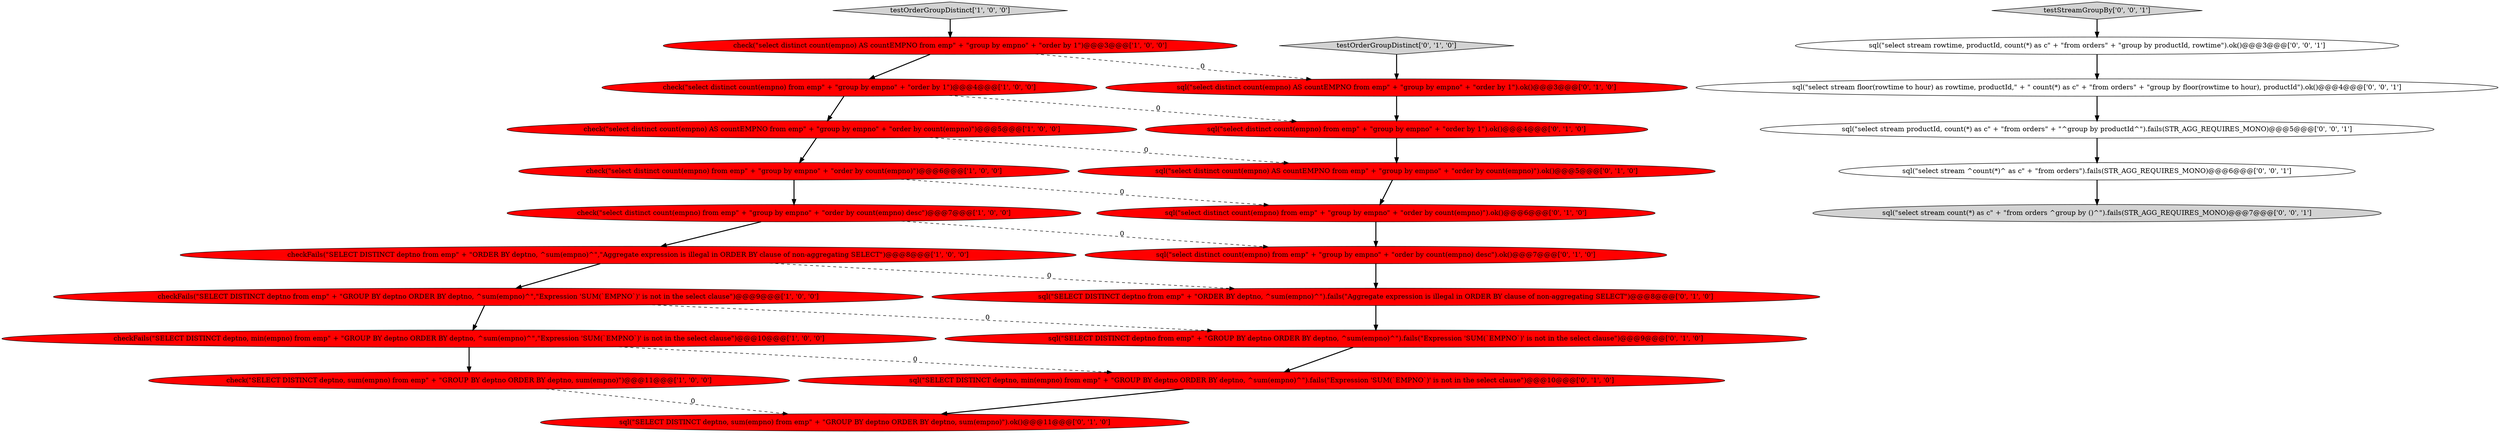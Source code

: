 digraph {
5 [style = filled, label = "check(\"SELECT DISTINCT deptno, sum(empno) from emp\" + \"GROUP BY deptno ORDER BY deptno, sum(empno)\")@@@11@@@['1', '0', '0']", fillcolor = red, shape = ellipse image = "AAA1AAABBB1BBB"];
7 [style = filled, label = "checkFails(\"SELECT DISTINCT deptno from emp\" + \"ORDER BY deptno, ^sum(empno)^\",\"Aggregate expression is illegal in ORDER BY clause of non-aggregating SELECT\")@@@8@@@['1', '0', '0']", fillcolor = red, shape = ellipse image = "AAA1AAABBB1BBB"];
20 [style = filled, label = "sql(\"select stream floor(rowtime to hour) as rowtime, productId,\" + \" count(*) as c\" + \"from orders\" + \"group by floor(rowtime to hour), productId\").ok()@@@4@@@['0', '0', '1']", fillcolor = white, shape = ellipse image = "AAA0AAABBB3BBB"];
14 [style = filled, label = "sql(\"SELECT DISTINCT deptno from emp\" + \"GROUP BY deptno ORDER BY deptno, ^sum(empno)^\").fails(\"Expression 'SUM\(`EMPNO`\)' is not in the select clause\")@@@9@@@['0', '1', '0']", fillcolor = red, shape = ellipse image = "AAA1AAABBB2BBB"];
3 [style = filled, label = "testOrderGroupDistinct['1', '0', '0']", fillcolor = lightgray, shape = diamond image = "AAA0AAABBB1BBB"];
12 [style = filled, label = "sql(\"SELECT DISTINCT deptno, min(empno) from emp\" + \"GROUP BY deptno ORDER BY deptno, ^sum(empno)^\").fails(\"Expression 'SUM\(`EMPNO`\)' is not in the select clause\")@@@10@@@['0', '1', '0']", fillcolor = red, shape = ellipse image = "AAA1AAABBB2BBB"];
4 [style = filled, label = "check(\"select distinct count(empno) AS countEMPNO from emp\" + \"group by empno\" + \"order by 1\")@@@3@@@['1', '0', '0']", fillcolor = red, shape = ellipse image = "AAA1AAABBB1BBB"];
0 [style = filled, label = "checkFails(\"SELECT DISTINCT deptno, min(empno) from emp\" + \"GROUP BY deptno ORDER BY deptno, ^sum(empno)^\",\"Expression 'SUM\(`EMPNO`\)' is not in the select clause\")@@@10@@@['1', '0', '0']", fillcolor = red, shape = ellipse image = "AAA1AAABBB1BBB"];
10 [style = filled, label = "sql(\"select distinct count(empno) AS countEMPNO from emp\" + \"group by empno\" + \"order by 1\").ok()@@@3@@@['0', '1', '0']", fillcolor = red, shape = ellipse image = "AAA1AAABBB2BBB"];
21 [style = filled, label = "sql(\"select stream rowtime, productId, count(*) as c\" + \"from orders\" + \"group by productId, rowtime\").ok()@@@3@@@['0', '0', '1']", fillcolor = white, shape = ellipse image = "AAA0AAABBB3BBB"];
15 [style = filled, label = "sql(\"select distinct count(empno) AS countEMPNO from emp\" + \"group by empno\" + \"order by count(empno)\").ok()@@@5@@@['0', '1', '0']", fillcolor = red, shape = ellipse image = "AAA1AAABBB2BBB"];
2 [style = filled, label = "check(\"select distinct count(empno) from emp\" + \"group by empno\" + \"order by count(empno)\")@@@6@@@['1', '0', '0']", fillcolor = red, shape = ellipse image = "AAA1AAABBB1BBB"];
25 [style = filled, label = "sql(\"select stream ^count(*)^ as c\" + \"from orders\").fails(STR_AGG_REQUIRES_MONO)@@@6@@@['0', '0', '1']", fillcolor = white, shape = ellipse image = "AAA0AAABBB3BBB"];
19 [style = filled, label = "sql(\"SELECT DISTINCT deptno from emp\" + \"ORDER BY deptno, ^sum(empno)^\").fails(\"Aggregate expression is illegal in ORDER BY clause of non-aggregating SELECT\")@@@8@@@['0', '1', '0']", fillcolor = red, shape = ellipse image = "AAA1AAABBB2BBB"];
24 [style = filled, label = "sql(\"select stream productId, count(*) as c\" + \"from orders\" + \"^group by productId^\").fails(STR_AGG_REQUIRES_MONO)@@@5@@@['0', '0', '1']", fillcolor = white, shape = ellipse image = "AAA0AAABBB3BBB"];
16 [style = filled, label = "sql(\"SELECT DISTINCT deptno, sum(empno) from emp\" + \"GROUP BY deptno ORDER BY deptno, sum(empno)\").ok()@@@11@@@['0', '1', '0']", fillcolor = red, shape = ellipse image = "AAA1AAABBB2BBB"];
13 [style = filled, label = "sql(\"select distinct count(empno) from emp\" + \"group by empno\" + \"order by 1\").ok()@@@4@@@['0', '1', '0']", fillcolor = red, shape = ellipse image = "AAA1AAABBB2BBB"];
17 [style = filled, label = "sql(\"select distinct count(empno) from emp\" + \"group by empno\" + \"order by count(empno)\").ok()@@@6@@@['0', '1', '0']", fillcolor = red, shape = ellipse image = "AAA1AAABBB2BBB"];
22 [style = filled, label = "testStreamGroupBy['0', '0', '1']", fillcolor = lightgray, shape = diamond image = "AAA0AAABBB3BBB"];
6 [style = filled, label = "check(\"select distinct count(empno) from emp\" + \"group by empno\" + \"order by count(empno) desc\")@@@7@@@['1', '0', '0']", fillcolor = red, shape = ellipse image = "AAA1AAABBB1BBB"];
1 [style = filled, label = "check(\"select distinct count(empno) from emp\" + \"group by empno\" + \"order by 1\")@@@4@@@['1', '0', '0']", fillcolor = red, shape = ellipse image = "AAA1AAABBB1BBB"];
9 [style = filled, label = "checkFails(\"SELECT DISTINCT deptno from emp\" + \"GROUP BY deptno ORDER BY deptno, ^sum(empno)^\",\"Expression 'SUM\(`EMPNO`\)' is not in the select clause\")@@@9@@@['1', '0', '0']", fillcolor = red, shape = ellipse image = "AAA1AAABBB1BBB"];
11 [style = filled, label = "sql(\"select distinct count(empno) from emp\" + \"group by empno\" + \"order by count(empno) desc\").ok()@@@7@@@['0', '1', '0']", fillcolor = red, shape = ellipse image = "AAA1AAABBB2BBB"];
23 [style = filled, label = "sql(\"select stream count(*) as c\" + \"from orders ^group by ()^\").fails(STR_AGG_REQUIRES_MONO)@@@7@@@['0', '0', '1']", fillcolor = lightgray, shape = ellipse image = "AAA0AAABBB3BBB"];
8 [style = filled, label = "check(\"select distinct count(empno) AS countEMPNO from emp\" + \"group by empno\" + \"order by count(empno)\")@@@5@@@['1', '0', '0']", fillcolor = red, shape = ellipse image = "AAA1AAABBB1BBB"];
18 [style = filled, label = "testOrderGroupDistinct['0', '1', '0']", fillcolor = lightgray, shape = diamond image = "AAA0AAABBB2BBB"];
1->8 [style = bold, label=""];
9->0 [style = bold, label=""];
2->6 [style = bold, label=""];
25->23 [style = bold, label=""];
8->15 [style = dashed, label="0"];
6->11 [style = dashed, label="0"];
22->21 [style = bold, label=""];
12->16 [style = bold, label=""];
0->12 [style = dashed, label="0"];
11->19 [style = bold, label=""];
2->17 [style = dashed, label="0"];
3->4 [style = bold, label=""];
1->13 [style = dashed, label="0"];
5->16 [style = dashed, label="0"];
7->9 [style = bold, label=""];
15->17 [style = bold, label=""];
21->20 [style = bold, label=""];
19->14 [style = bold, label=""];
9->14 [style = dashed, label="0"];
18->10 [style = bold, label=""];
8->2 [style = bold, label=""];
10->13 [style = bold, label=""];
7->19 [style = dashed, label="0"];
24->25 [style = bold, label=""];
14->12 [style = bold, label=""];
4->1 [style = bold, label=""];
13->15 [style = bold, label=""];
6->7 [style = bold, label=""];
20->24 [style = bold, label=""];
4->10 [style = dashed, label="0"];
0->5 [style = bold, label=""];
17->11 [style = bold, label=""];
}
